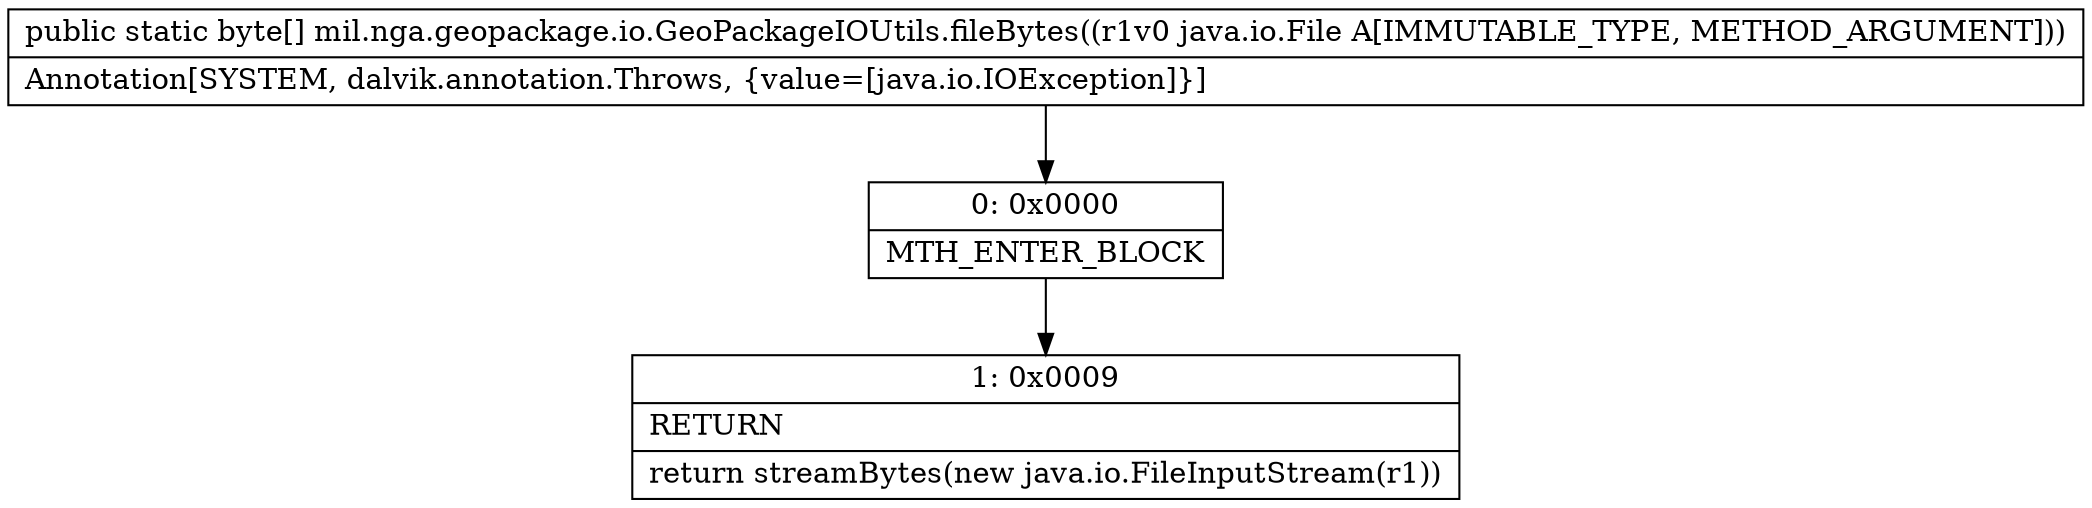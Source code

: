 digraph "CFG formil.nga.geopackage.io.GeoPackageIOUtils.fileBytes(Ljava\/io\/File;)[B" {
Node_0 [shape=record,label="{0\:\ 0x0000|MTH_ENTER_BLOCK\l}"];
Node_1 [shape=record,label="{1\:\ 0x0009|RETURN\l|return streamBytes(new java.io.FileInputStream(r1))\l}"];
MethodNode[shape=record,label="{public static byte[] mil.nga.geopackage.io.GeoPackageIOUtils.fileBytes((r1v0 java.io.File A[IMMUTABLE_TYPE, METHOD_ARGUMENT]))  | Annotation[SYSTEM, dalvik.annotation.Throws, \{value=[java.io.IOException]\}]\l}"];
MethodNode -> Node_0;
Node_0 -> Node_1;
}

